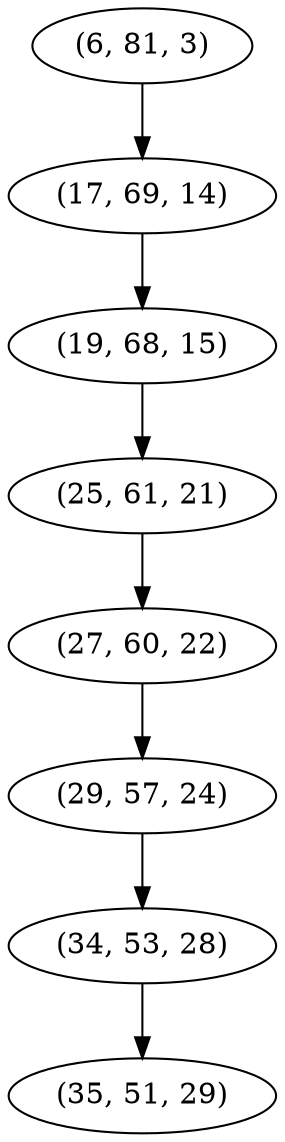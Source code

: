digraph tree {
    "(6, 81, 3)";
    "(17, 69, 14)";
    "(19, 68, 15)";
    "(25, 61, 21)";
    "(27, 60, 22)";
    "(29, 57, 24)";
    "(34, 53, 28)";
    "(35, 51, 29)";
    "(6, 81, 3)" -> "(17, 69, 14)";
    "(17, 69, 14)" -> "(19, 68, 15)";
    "(19, 68, 15)" -> "(25, 61, 21)";
    "(25, 61, 21)" -> "(27, 60, 22)";
    "(27, 60, 22)" -> "(29, 57, 24)";
    "(29, 57, 24)" -> "(34, 53, 28)";
    "(34, 53, 28)" -> "(35, 51, 29)";
}
